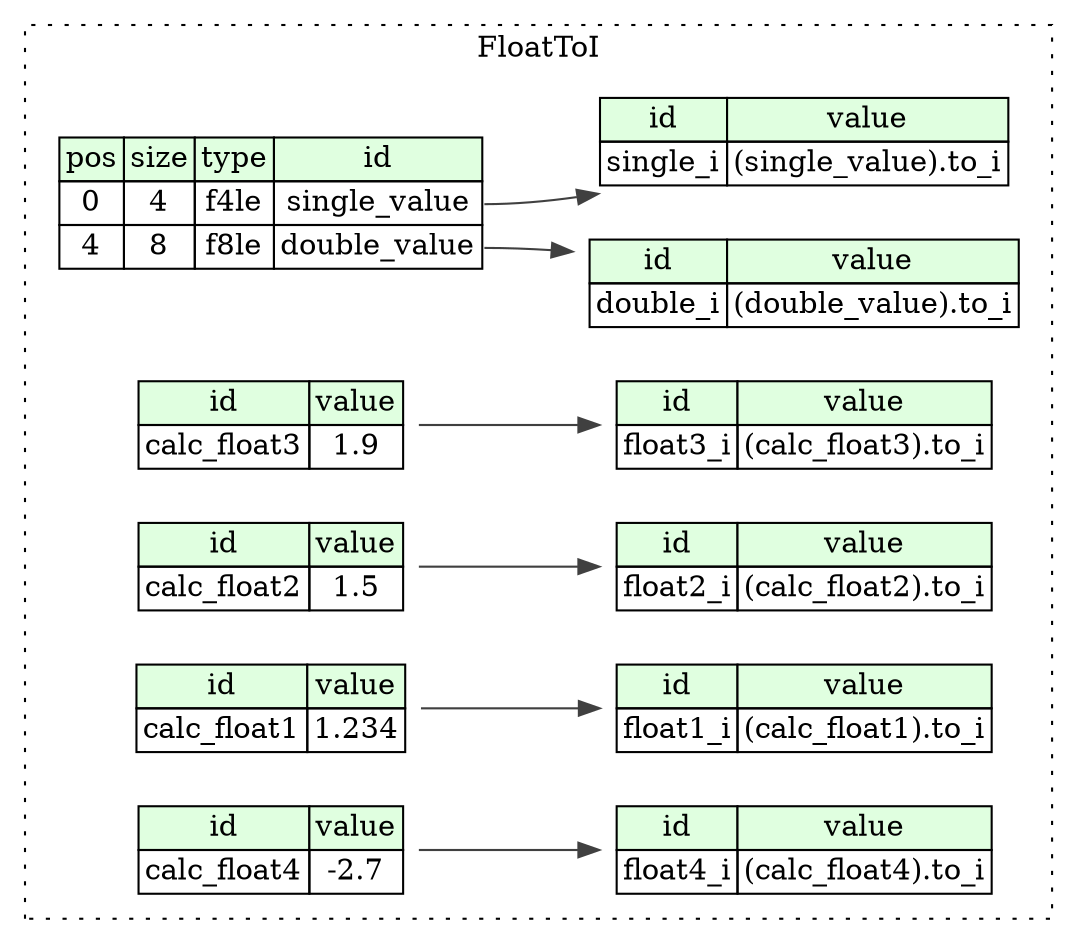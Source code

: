 digraph {
	rankdir=LR;
	node [shape=plaintext];
	subgraph cluster__float_to_i {
		label="FloatToI";
		graph[style=dotted];

		float_to_i__seq [label=<<TABLE BORDER="0" CELLBORDER="1" CELLSPACING="0">
			<TR><TD BGCOLOR="#E0FFE0">pos</TD><TD BGCOLOR="#E0FFE0">size</TD><TD BGCOLOR="#E0FFE0">type</TD><TD BGCOLOR="#E0FFE0">id</TD></TR>
			<TR><TD PORT="single_value_pos">0</TD><TD PORT="single_value_size">4</TD><TD>f4le</TD><TD PORT="single_value_type">single_value</TD></TR>
			<TR><TD PORT="double_value_pos">4</TD><TD PORT="double_value_size">8</TD><TD>f8le</TD><TD PORT="double_value_type">double_value</TD></TR>
		</TABLE>>];
		float_to_i__inst__calc_float3 [label=<<TABLE BORDER="0" CELLBORDER="1" CELLSPACING="0">
			<TR><TD BGCOLOR="#E0FFE0">id</TD><TD BGCOLOR="#E0FFE0">value</TD></TR>
			<TR><TD>calc_float3</TD><TD>1.9</TD></TR>
		</TABLE>>];
		float_to_i__inst__float4_i [label=<<TABLE BORDER="0" CELLBORDER="1" CELLSPACING="0">
			<TR><TD BGCOLOR="#E0FFE0">id</TD><TD BGCOLOR="#E0FFE0">value</TD></TR>
			<TR><TD>float4_i</TD><TD>(calc_float4).to_i</TD></TR>
		</TABLE>>];
		float_to_i__inst__float3_i [label=<<TABLE BORDER="0" CELLBORDER="1" CELLSPACING="0">
			<TR><TD BGCOLOR="#E0FFE0">id</TD><TD BGCOLOR="#E0FFE0">value</TD></TR>
			<TR><TD>float3_i</TD><TD>(calc_float3).to_i</TD></TR>
		</TABLE>>];
		float_to_i__inst__calc_float2 [label=<<TABLE BORDER="0" CELLBORDER="1" CELLSPACING="0">
			<TR><TD BGCOLOR="#E0FFE0">id</TD><TD BGCOLOR="#E0FFE0">value</TD></TR>
			<TR><TD>calc_float2</TD><TD>1.5</TD></TR>
		</TABLE>>];
		float_to_i__inst__calc_float1 [label=<<TABLE BORDER="0" CELLBORDER="1" CELLSPACING="0">
			<TR><TD BGCOLOR="#E0FFE0">id</TD><TD BGCOLOR="#E0FFE0">value</TD></TR>
			<TR><TD>calc_float1</TD><TD>1.234</TD></TR>
		</TABLE>>];
		float_to_i__inst__double_i [label=<<TABLE BORDER="0" CELLBORDER="1" CELLSPACING="0">
			<TR><TD BGCOLOR="#E0FFE0">id</TD><TD BGCOLOR="#E0FFE0">value</TD></TR>
			<TR><TD>double_i</TD><TD>(double_value).to_i</TD></TR>
		</TABLE>>];
		float_to_i__inst__float1_i [label=<<TABLE BORDER="0" CELLBORDER="1" CELLSPACING="0">
			<TR><TD BGCOLOR="#E0FFE0">id</TD><TD BGCOLOR="#E0FFE0">value</TD></TR>
			<TR><TD>float1_i</TD><TD>(calc_float1).to_i</TD></TR>
		</TABLE>>];
		float_to_i__inst__float2_i [label=<<TABLE BORDER="0" CELLBORDER="1" CELLSPACING="0">
			<TR><TD BGCOLOR="#E0FFE0">id</TD><TD BGCOLOR="#E0FFE0">value</TD></TR>
			<TR><TD>float2_i</TD><TD>(calc_float2).to_i</TD></TR>
		</TABLE>>];
		float_to_i__inst__calc_float4 [label=<<TABLE BORDER="0" CELLBORDER="1" CELLSPACING="0">
			<TR><TD BGCOLOR="#E0FFE0">id</TD><TD BGCOLOR="#E0FFE0">value</TD></TR>
			<TR><TD>calc_float4</TD><TD>-2.7</TD></TR>
		</TABLE>>];
		float_to_i__inst__single_i [label=<<TABLE BORDER="0" CELLBORDER="1" CELLSPACING="0">
			<TR><TD BGCOLOR="#E0FFE0">id</TD><TD BGCOLOR="#E0FFE0">value</TD></TR>
			<TR><TD>single_i</TD><TD>(single_value).to_i</TD></TR>
		</TABLE>>];
	}
	float_to_i__inst__calc_float4:calc_float4_type -> float_to_i__inst__float4_i [color="#404040"];
	float_to_i__inst__calc_float3:calc_float3_type -> float_to_i__inst__float3_i [color="#404040"];
	float_to_i__seq:double_value_type -> float_to_i__inst__double_i [color="#404040"];
	float_to_i__inst__calc_float1:calc_float1_type -> float_to_i__inst__float1_i [color="#404040"];
	float_to_i__inst__calc_float2:calc_float2_type -> float_to_i__inst__float2_i [color="#404040"];
	float_to_i__seq:single_value_type -> float_to_i__inst__single_i [color="#404040"];
}

